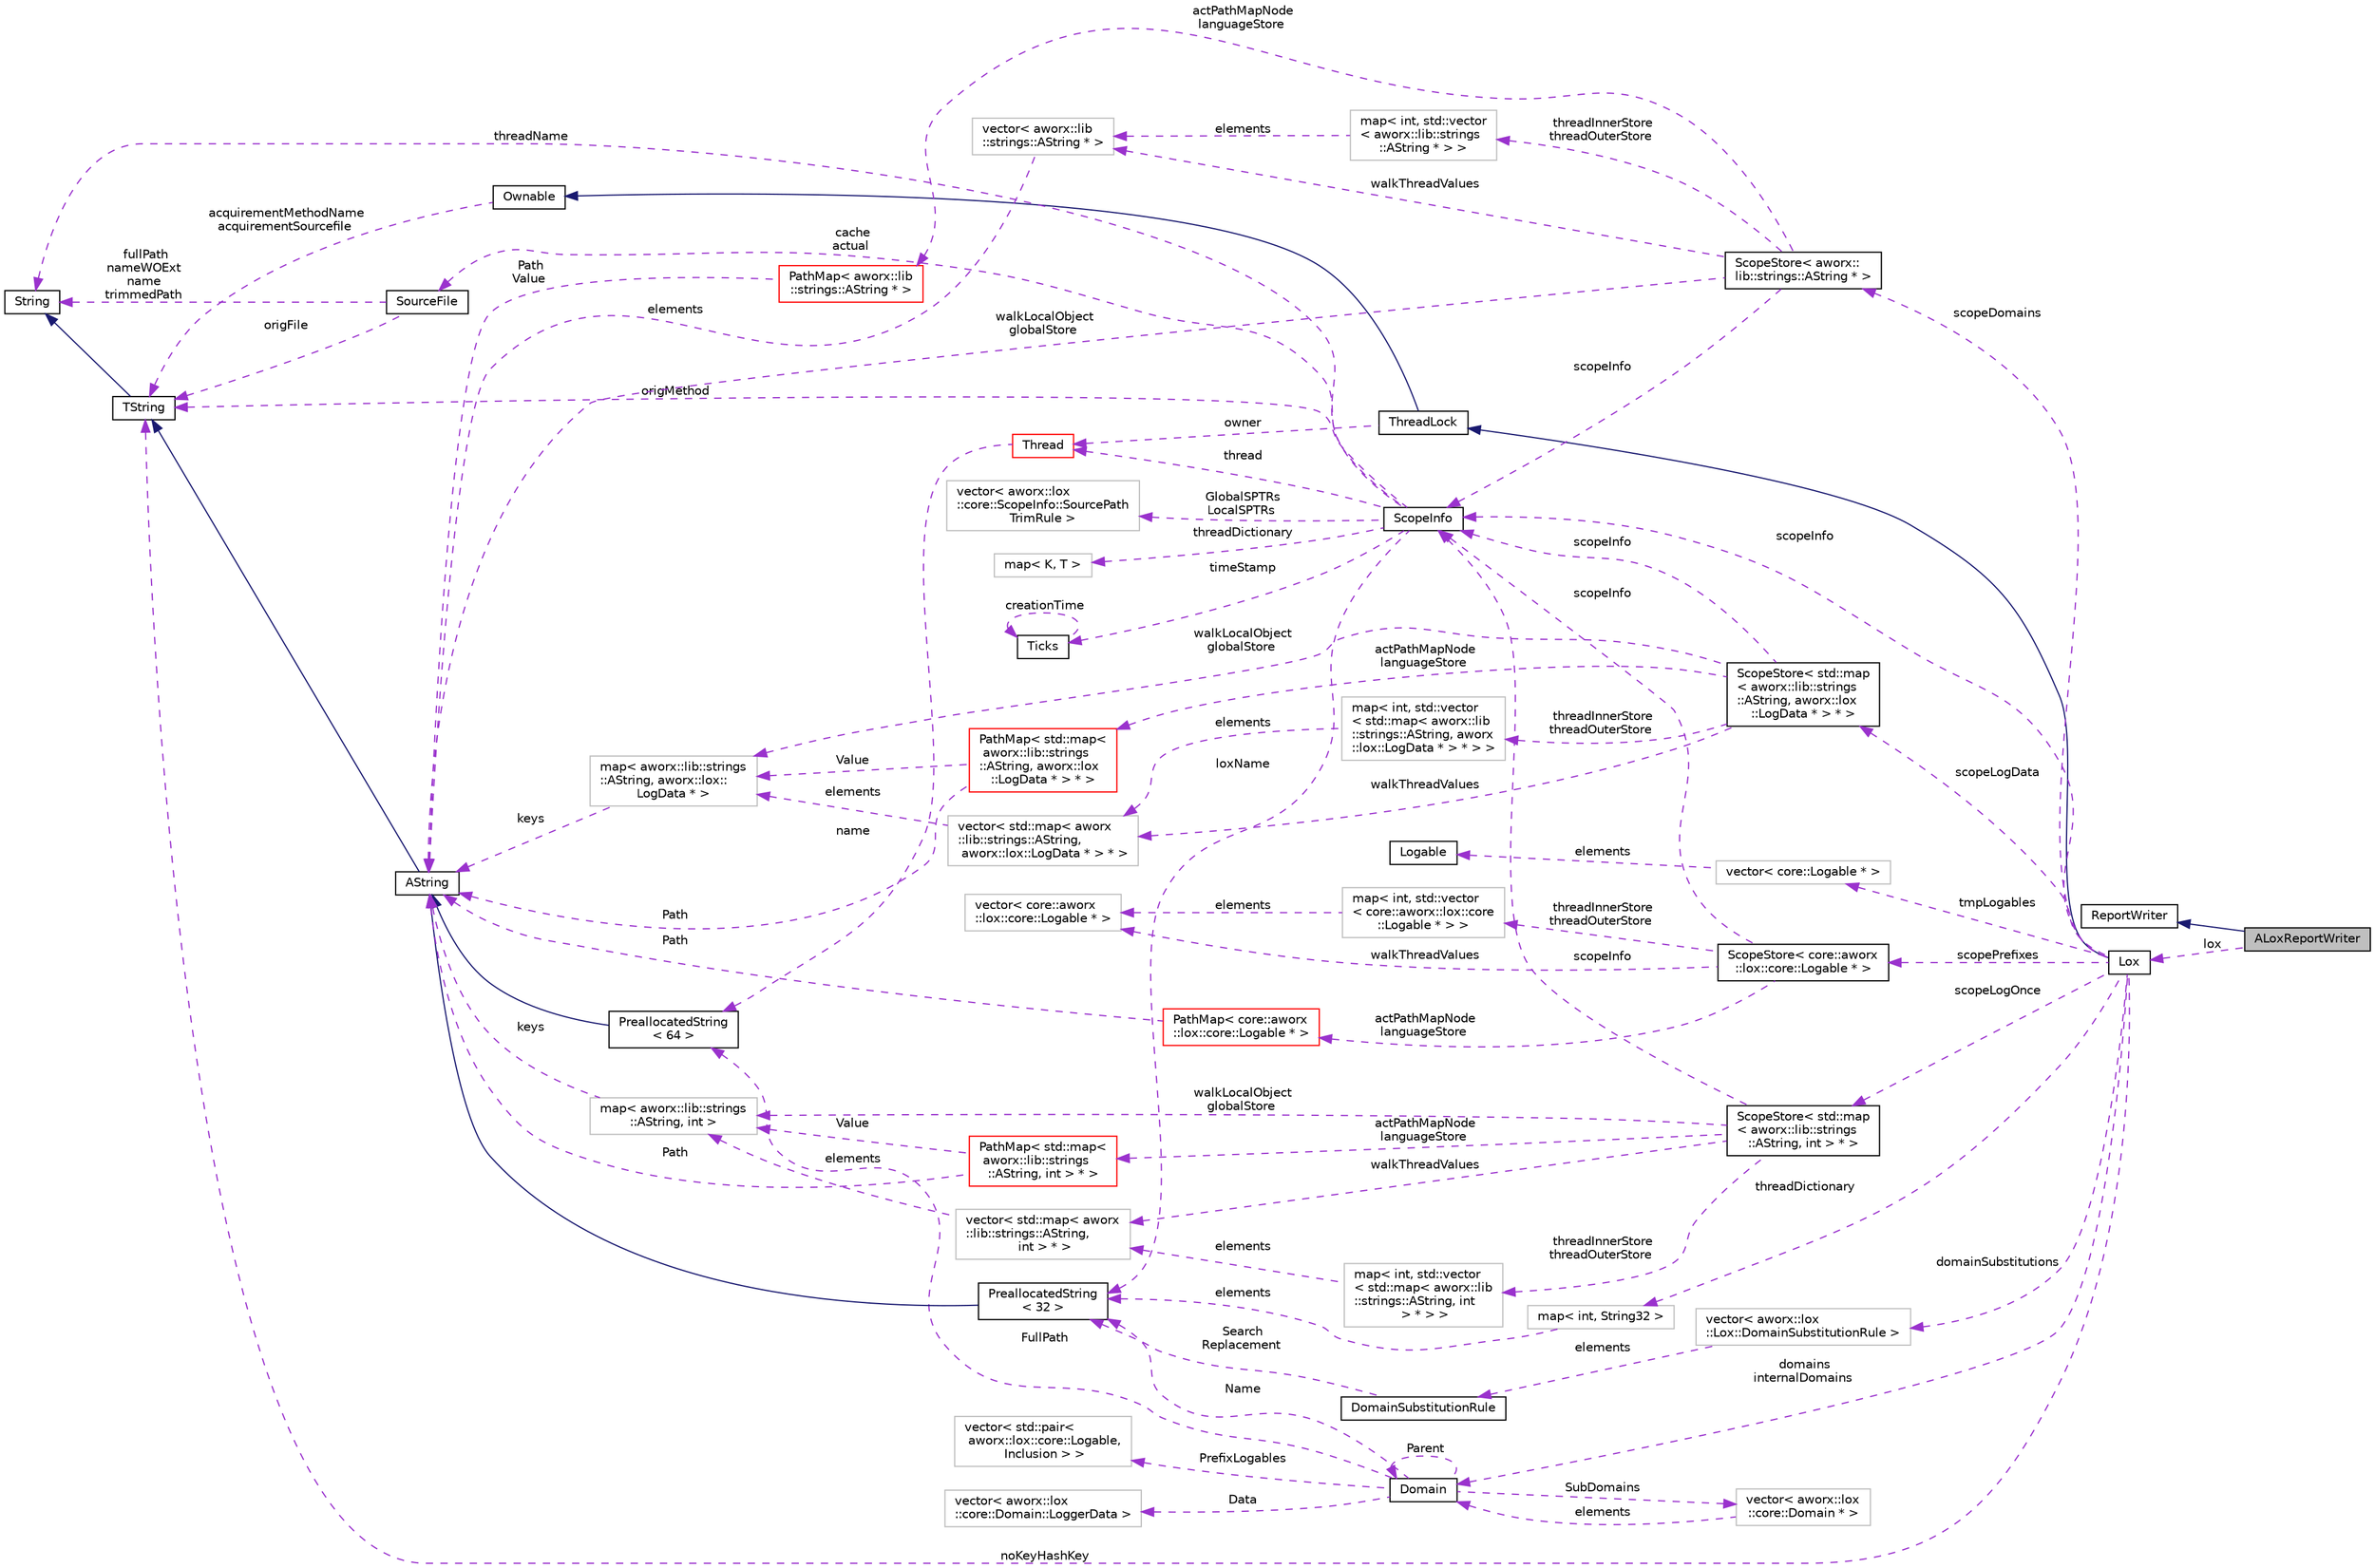 digraph "ALoxReportWriter"
{
  edge [fontname="Helvetica",fontsize="10",labelfontname="Helvetica",labelfontsize="10"];
  node [fontname="Helvetica",fontsize="10",shape=record];
  rankdir="LR";
  Node1 [label="ALoxReportWriter",height=0.2,width=0.4,color="black", fillcolor="grey75", style="filled", fontcolor="black"];
  Node2 -> Node1 [dir="back",color="midnightblue",fontsize="10",style="solid",fontname="Helvetica"];
  Node2 [label="ReportWriter",height=0.2,width=0.4,color="black", fillcolor="white", style="filled",URL="$classaworx_1_1lib_1_1ReportWriter.html"];
  Node3 -> Node1 [dir="back",color="darkorchid3",fontsize="10",style="dashed",label=" lox" ,fontname="Helvetica"];
  Node3 [label="Lox",height=0.2,width=0.4,color="black", fillcolor="white", style="filled",URL="$classaworx_1_1lox_1_1Lox.html"];
  Node4 -> Node3 [dir="back",color="midnightblue",fontsize="10",style="solid",fontname="Helvetica"];
  Node4 [label="ThreadLock",height=0.2,width=0.4,color="black", fillcolor="white", style="filled",URL="$classaworx_1_1lib_1_1threads_1_1ThreadLock.html"];
  Node5 -> Node4 [dir="back",color="midnightblue",fontsize="10",style="solid",fontname="Helvetica"];
  Node5 [label="Ownable",height=0.2,width=0.4,color="black", fillcolor="white", style="filled",URL="$classaworx_1_1lib_1_1Ownable.html"];
  Node6 -> Node5 [dir="back",color="darkorchid3",fontsize="10",style="dashed",label=" acquirementMethodName\nacquirementSourcefile" ,fontname="Helvetica"];
  Node6 [label="TString",height=0.2,width=0.4,color="black", fillcolor="white", style="filled",URL="$classaworx_1_1lib_1_1strings_1_1TString.html"];
  Node7 -> Node6 [dir="back",color="midnightblue",fontsize="10",style="solid",fontname="Helvetica"];
  Node7 [label="String",height=0.2,width=0.4,color="black", fillcolor="white", style="filled",URL="$classaworx_1_1lib_1_1strings_1_1String.html"];
  Node8 -> Node4 [dir="back",color="darkorchid3",fontsize="10",style="dashed",label=" owner" ,fontname="Helvetica"];
  Node8 [label="Thread",height=0.2,width=0.4,color="red", fillcolor="white", style="filled",URL="$classaworx_1_1lib_1_1threads_1_1Thread.html"];
  Node9 -> Node8 [dir="back",color="darkorchid3",fontsize="10",style="dashed",label=" name" ,fontname="Helvetica"];
  Node9 [label="PreallocatedString\l\< 64 \>",height=0.2,width=0.4,color="black", fillcolor="white", style="filled",URL="$classaworx_1_1lib_1_1strings_1_1PreallocatedString.html"];
  Node10 -> Node9 [dir="back",color="midnightblue",fontsize="10",style="solid",fontname="Helvetica"];
  Node10 [label="AString",height=0.2,width=0.4,color="black", fillcolor="white", style="filled",URL="$classaworx_1_1lib_1_1strings_1_1AString.html"];
  Node6 -> Node10 [dir="back",color="midnightblue",fontsize="10",style="solid",fontname="Helvetica"];
  Node6 -> Node3 [dir="back",color="darkorchid3",fontsize="10",style="dashed",label=" noKeyHashKey" ,fontname="Helvetica"];
  Node11 -> Node3 [dir="back",color="darkorchid3",fontsize="10",style="dashed",label=" scopeInfo" ,fontname="Helvetica"];
  Node11 [label="ScopeInfo",height=0.2,width=0.4,color="black", fillcolor="white", style="filled",URL="$classaworx_1_1lox_1_1core_1_1ScopeInfo.html"];
  Node12 -> Node11 [dir="back",color="darkorchid3",fontsize="10",style="dashed",label=" threadDictionary" ,fontname="Helvetica"];
  Node12 [label="map\< K, T \>",height=0.2,width=0.4,color="grey75", fillcolor="white", style="filled",tooltip="STL class. "];
  Node7 -> Node11 [dir="back",color="darkorchid3",fontsize="10",style="dashed",label=" threadName" ,fontname="Helvetica"];
  Node6 -> Node11 [dir="back",color="darkorchid3",fontsize="10",style="dashed",label=" origMethod" ,fontname="Helvetica"];
  Node13 -> Node11 [dir="back",color="darkorchid3",fontsize="10",style="dashed",label=" cache\nactual" ,fontname="Helvetica"];
  Node13 [label="SourceFile",height=0.2,width=0.4,color="black", fillcolor="white", style="filled",URL="$structaworx_1_1lox_1_1core_1_1ScopeInfo_1_1SourceFile.html"];
  Node7 -> Node13 [dir="back",color="darkorchid3",fontsize="10",style="dashed",label=" fullPath\nnameWOExt\nname\ntrimmedPath" ,fontname="Helvetica"];
  Node6 -> Node13 [dir="back",color="darkorchid3",fontsize="10",style="dashed",label=" origFile" ,fontname="Helvetica"];
  Node14 -> Node11 [dir="back",color="darkorchid3",fontsize="10",style="dashed",label=" timeStamp" ,fontname="Helvetica"];
  Node14 [label="Ticks",height=0.2,width=0.4,color="black", fillcolor="white", style="filled",URL="$classaworx_1_1lib_1_1time_1_1Ticks.html"];
  Node14 -> Node14 [dir="back",color="darkorchid3",fontsize="10",style="dashed",label=" creationTime" ,fontname="Helvetica"];
  Node15 -> Node11 [dir="back",color="darkorchid3",fontsize="10",style="dashed",label=" GlobalSPTRs\nLocalSPTRs" ,fontname="Helvetica"];
  Node15 [label="vector\< aworx::lox\l::core::ScopeInfo::SourcePath\lTrimRule \>",height=0.2,width=0.4,color="grey75", fillcolor="white", style="filled"];
  Node16 -> Node11 [dir="back",color="darkorchid3",fontsize="10",style="dashed",label=" loxName" ,fontname="Helvetica"];
  Node16 [label="PreallocatedString\l\< 32 \>",height=0.2,width=0.4,color="black", fillcolor="white", style="filled",URL="$classaworx_1_1lib_1_1strings_1_1PreallocatedString.html"];
  Node10 -> Node16 [dir="back",color="midnightblue",fontsize="10",style="solid",fontname="Helvetica"];
  Node8 -> Node11 [dir="back",color="darkorchid3",fontsize="10",style="dashed",label=" thread" ,fontname="Helvetica"];
  Node17 -> Node3 [dir="back",color="darkorchid3",fontsize="10",style="dashed",label=" scopeLogData" ,fontname="Helvetica"];
  Node17 [label="ScopeStore\< std::map\l\< aworx::lib::strings\l::AString, aworx::lox\l::LogData * \> * \>",height=0.2,width=0.4,color="black", fillcolor="white", style="filled",URL="$classaworx_1_1lox_1_1core_1_1ScopeStore.html"];
  Node11 -> Node17 [dir="back",color="darkorchid3",fontsize="10",style="dashed",label=" scopeInfo" ,fontname="Helvetica"];
  Node18 -> Node17 [dir="back",color="darkorchid3",fontsize="10",style="dashed",label=" threadInnerStore\nthreadOuterStore" ,fontname="Helvetica"];
  Node18 [label="map\< int, std::vector\l\< std::map\< aworx::lib\l::strings::AString, aworx\l::lox::LogData * \> * \> \>",height=0.2,width=0.4,color="grey75", fillcolor="white", style="filled"];
  Node19 -> Node18 [dir="back",color="darkorchid3",fontsize="10",style="dashed",label=" elements" ,fontname="Helvetica"];
  Node19 [label="vector\< std::map\< aworx\l::lib::strings::AString,\l aworx::lox::LogData * \> * \>",height=0.2,width=0.4,color="grey75", fillcolor="white", style="filled"];
  Node20 -> Node19 [dir="back",color="darkorchid3",fontsize="10",style="dashed",label=" elements" ,fontname="Helvetica"];
  Node20 [label="map\< aworx::lib::strings\l::AString, aworx::lox::\lLogData * \>",height=0.2,width=0.4,color="grey75", fillcolor="white", style="filled"];
  Node10 -> Node20 [dir="back",color="darkorchid3",fontsize="10",style="dashed",label=" keys" ,fontname="Helvetica"];
  Node20 -> Node17 [dir="back",color="darkorchid3",fontsize="10",style="dashed",label=" walkLocalObject\nglobalStore" ,fontname="Helvetica"];
  Node19 -> Node17 [dir="back",color="darkorchid3",fontsize="10",style="dashed",label=" walkThreadValues" ,fontname="Helvetica"];
  Node21 -> Node17 [dir="back",color="darkorchid3",fontsize="10",style="dashed",label=" actPathMapNode\nlanguageStore" ,fontname="Helvetica"];
  Node21 [label="PathMap\< std::map\<\l aworx::lib::strings\l::AString, aworx::lox\l::LogData * \> * \>",height=0.2,width=0.4,color="red", fillcolor="white", style="filled",URL="$classaworx_1_1lib_1_1containers_1_1PathMap.html"];
  Node20 -> Node21 [dir="back",color="darkorchid3",fontsize="10",style="dashed",label=" Value" ,fontname="Helvetica"];
  Node10 -> Node21 [dir="back",color="darkorchid3",fontsize="10",style="dashed",label=" Path" ,fontname="Helvetica"];
  Node22 -> Node3 [dir="back",color="darkorchid3",fontsize="10",style="dashed",label=" tmpLogables" ,fontname="Helvetica"];
  Node22 [label="vector\< core::Logable * \>",height=0.2,width=0.4,color="grey75", fillcolor="white", style="filled"];
  Node23 -> Node22 [dir="back",color="darkorchid3",fontsize="10",style="dashed",label=" elements" ,fontname="Helvetica"];
  Node23 [label="Logable",height=0.2,width=0.4,color="black", fillcolor="white", style="filled",URL="$structaworx_1_1lox_1_1core_1_1Logable.html"];
  Node24 -> Node3 [dir="back",color="darkorchid3",fontsize="10",style="dashed",label=" scopeDomains" ,fontname="Helvetica"];
  Node24 [label="ScopeStore\< aworx::\llib::strings::AString * \>",height=0.2,width=0.4,color="black", fillcolor="white", style="filled",URL="$classaworx_1_1lox_1_1core_1_1ScopeStore.html"];
  Node25 -> Node24 [dir="back",color="darkorchid3",fontsize="10",style="dashed",label=" actPathMapNode\nlanguageStore" ,fontname="Helvetica"];
  Node25 [label="PathMap\< aworx::lib\l::strings::AString * \>",height=0.2,width=0.4,color="red", fillcolor="white", style="filled",URL="$classaworx_1_1lib_1_1containers_1_1PathMap.html"];
  Node10 -> Node25 [dir="back",color="darkorchid3",fontsize="10",style="dashed",label=" Path\nValue" ,fontname="Helvetica"];
  Node11 -> Node24 [dir="back",color="darkorchid3",fontsize="10",style="dashed",label=" scopeInfo" ,fontname="Helvetica"];
  Node26 -> Node24 [dir="back",color="darkorchid3",fontsize="10",style="dashed",label=" walkThreadValues" ,fontname="Helvetica"];
  Node26 [label="vector\< aworx::lib\l::strings::AString * \>",height=0.2,width=0.4,color="grey75", fillcolor="white", style="filled"];
  Node10 -> Node26 [dir="back",color="darkorchid3",fontsize="10",style="dashed",label=" elements" ,fontname="Helvetica"];
  Node10 -> Node24 [dir="back",color="darkorchid3",fontsize="10",style="dashed",label=" walkLocalObject\nglobalStore" ,fontname="Helvetica"];
  Node27 -> Node24 [dir="back",color="darkorchid3",fontsize="10",style="dashed",label=" threadInnerStore\nthreadOuterStore" ,fontname="Helvetica"];
  Node27 [label="map\< int, std::vector\l\< aworx::lib::strings\l::AString * \> \>",height=0.2,width=0.4,color="grey75", fillcolor="white", style="filled"];
  Node26 -> Node27 [dir="back",color="darkorchid3",fontsize="10",style="dashed",label=" elements" ,fontname="Helvetica"];
  Node28 -> Node3 [dir="back",color="darkorchid3",fontsize="10",style="dashed",label=" threadDictionary" ,fontname="Helvetica"];
  Node28 [label="map\< int, String32 \>",height=0.2,width=0.4,color="grey75", fillcolor="white", style="filled"];
  Node16 -> Node28 [dir="back",color="darkorchid3",fontsize="10",style="dashed",label=" elements" ,fontname="Helvetica"];
  Node29 -> Node3 [dir="back",color="darkorchid3",fontsize="10",style="dashed",label=" domainSubstitutions" ,fontname="Helvetica"];
  Node29 [label="vector\< aworx::lox\l::Lox::DomainSubstitutionRule \>",height=0.2,width=0.4,color="grey75", fillcolor="white", style="filled"];
  Node30 -> Node29 [dir="back",color="darkorchid3",fontsize="10",style="dashed",label=" elements" ,fontname="Helvetica"];
  Node30 [label="DomainSubstitutionRule",height=0.2,width=0.4,color="black", fillcolor="white", style="filled",URL="$structaworx_1_1lox_1_1Lox_1_1DomainSubstitutionRule.html"];
  Node16 -> Node30 [dir="back",color="darkorchid3",fontsize="10",style="dashed",label=" Search\nReplacement" ,fontname="Helvetica"];
  Node31 -> Node3 [dir="back",color="darkorchid3",fontsize="10",style="dashed",label=" scopeLogOnce" ,fontname="Helvetica"];
  Node31 [label="ScopeStore\< std::map\l\< aworx::lib::strings\l::AString, int \> * \>",height=0.2,width=0.4,color="black", fillcolor="white", style="filled",URL="$classaworx_1_1lox_1_1core_1_1ScopeStore.html"];
  Node32 -> Node31 [dir="back",color="darkorchid3",fontsize="10",style="dashed",label=" threadInnerStore\nthreadOuterStore" ,fontname="Helvetica"];
  Node32 [label="map\< int, std::vector\l\< std::map\< aworx::lib\l::strings::AString, int\l \> * \> \>",height=0.2,width=0.4,color="grey75", fillcolor="white", style="filled"];
  Node33 -> Node32 [dir="back",color="darkorchid3",fontsize="10",style="dashed",label=" elements" ,fontname="Helvetica"];
  Node33 [label="vector\< std::map\< aworx\l::lib::strings::AString,\l int \> * \>",height=0.2,width=0.4,color="grey75", fillcolor="white", style="filled"];
  Node34 -> Node33 [dir="back",color="darkorchid3",fontsize="10",style="dashed",label=" elements" ,fontname="Helvetica"];
  Node34 [label="map\< aworx::lib::strings\l::AString, int \>",height=0.2,width=0.4,color="grey75", fillcolor="white", style="filled"];
  Node10 -> Node34 [dir="back",color="darkorchid3",fontsize="10",style="dashed",label=" keys" ,fontname="Helvetica"];
  Node11 -> Node31 [dir="back",color="darkorchid3",fontsize="10",style="dashed",label=" scopeInfo" ,fontname="Helvetica"];
  Node33 -> Node31 [dir="back",color="darkorchid3",fontsize="10",style="dashed",label=" walkThreadValues" ,fontname="Helvetica"];
  Node35 -> Node31 [dir="back",color="darkorchid3",fontsize="10",style="dashed",label=" actPathMapNode\nlanguageStore" ,fontname="Helvetica"];
  Node35 [label="PathMap\< std::map\<\l aworx::lib::strings\l::AString, int \> * \>",height=0.2,width=0.4,color="red", fillcolor="white", style="filled",URL="$classaworx_1_1lib_1_1containers_1_1PathMap.html"];
  Node10 -> Node35 [dir="back",color="darkorchid3",fontsize="10",style="dashed",label=" Path" ,fontname="Helvetica"];
  Node34 -> Node35 [dir="back",color="darkorchid3",fontsize="10",style="dashed",label=" Value" ,fontname="Helvetica"];
  Node34 -> Node31 [dir="back",color="darkorchid3",fontsize="10",style="dashed",label=" walkLocalObject\nglobalStore" ,fontname="Helvetica"];
  Node36 -> Node3 [dir="back",color="darkorchid3",fontsize="10",style="dashed",label=" scopePrefixes" ,fontname="Helvetica"];
  Node36 [label="ScopeStore\< core::aworx\l::lox::core::Logable * \>",height=0.2,width=0.4,color="black", fillcolor="white", style="filled",URL="$classaworx_1_1lox_1_1core_1_1ScopeStore.html"];
  Node11 -> Node36 [dir="back",color="darkorchid3",fontsize="10",style="dashed",label=" scopeInfo" ,fontname="Helvetica"];
  Node37 -> Node36 [dir="back",color="darkorchid3",fontsize="10",style="dashed",label=" actPathMapNode\nlanguageStore" ,fontname="Helvetica"];
  Node37 [label="PathMap\< core::aworx\l::lox::core::Logable * \>",height=0.2,width=0.4,color="red", fillcolor="white", style="filled",URL="$classaworx_1_1lib_1_1containers_1_1PathMap.html"];
  Node10 -> Node37 [dir="back",color="darkorchid3",fontsize="10",style="dashed",label=" Path" ,fontname="Helvetica"];
  Node38 -> Node36 [dir="back",color="darkorchid3",fontsize="10",style="dashed",label=" walkThreadValues" ,fontname="Helvetica"];
  Node38 [label="vector\< core::aworx\l::lox::core::Logable * \>",height=0.2,width=0.4,color="grey75", fillcolor="white", style="filled"];
  Node39 -> Node36 [dir="back",color="darkorchid3",fontsize="10",style="dashed",label=" threadInnerStore\nthreadOuterStore" ,fontname="Helvetica"];
  Node39 [label="map\< int, std::vector\l\< core::aworx::lox::core\l::Logable * \> \>",height=0.2,width=0.4,color="grey75", fillcolor="white", style="filled"];
  Node38 -> Node39 [dir="back",color="darkorchid3",fontsize="10",style="dashed",label=" elements" ,fontname="Helvetica"];
  Node40 -> Node3 [dir="back",color="darkorchid3",fontsize="10",style="dashed",label=" domains\ninternalDomains" ,fontname="Helvetica"];
  Node40 [label="Domain",height=0.2,width=0.4,color="black", fillcolor="white", style="filled",URL="$classaworx_1_1lox_1_1core_1_1Domain.html"];
  Node9 -> Node40 [dir="back",color="darkorchid3",fontsize="10",style="dashed",label=" FullPath" ,fontname="Helvetica"];
  Node41 -> Node40 [dir="back",color="darkorchid3",fontsize="10",style="dashed",label=" Data" ,fontname="Helvetica"];
  Node41 [label="vector\< aworx::lox\l::core::Domain::LoggerData \>",height=0.2,width=0.4,color="grey75", fillcolor="white", style="filled"];
  Node16 -> Node40 [dir="back",color="darkorchid3",fontsize="10",style="dashed",label=" Name" ,fontname="Helvetica"];
  Node42 -> Node40 [dir="back",color="darkorchid3",fontsize="10",style="dashed",label=" PrefixLogables" ,fontname="Helvetica"];
  Node42 [label="vector\< std::pair\<\l aworx::lox::core::Logable,\l Inclusion \> \>",height=0.2,width=0.4,color="grey75", fillcolor="white", style="filled"];
  Node43 -> Node40 [dir="back",color="darkorchid3",fontsize="10",style="dashed",label=" SubDomains" ,fontname="Helvetica"];
  Node43 [label="vector\< aworx::lox\l::core::Domain * \>",height=0.2,width=0.4,color="grey75", fillcolor="white", style="filled"];
  Node40 -> Node43 [dir="back",color="darkorchid3",fontsize="10",style="dashed",label=" elements" ,fontname="Helvetica"];
  Node40 -> Node40 [dir="back",color="darkorchid3",fontsize="10",style="dashed",label=" Parent" ,fontname="Helvetica"];
}
